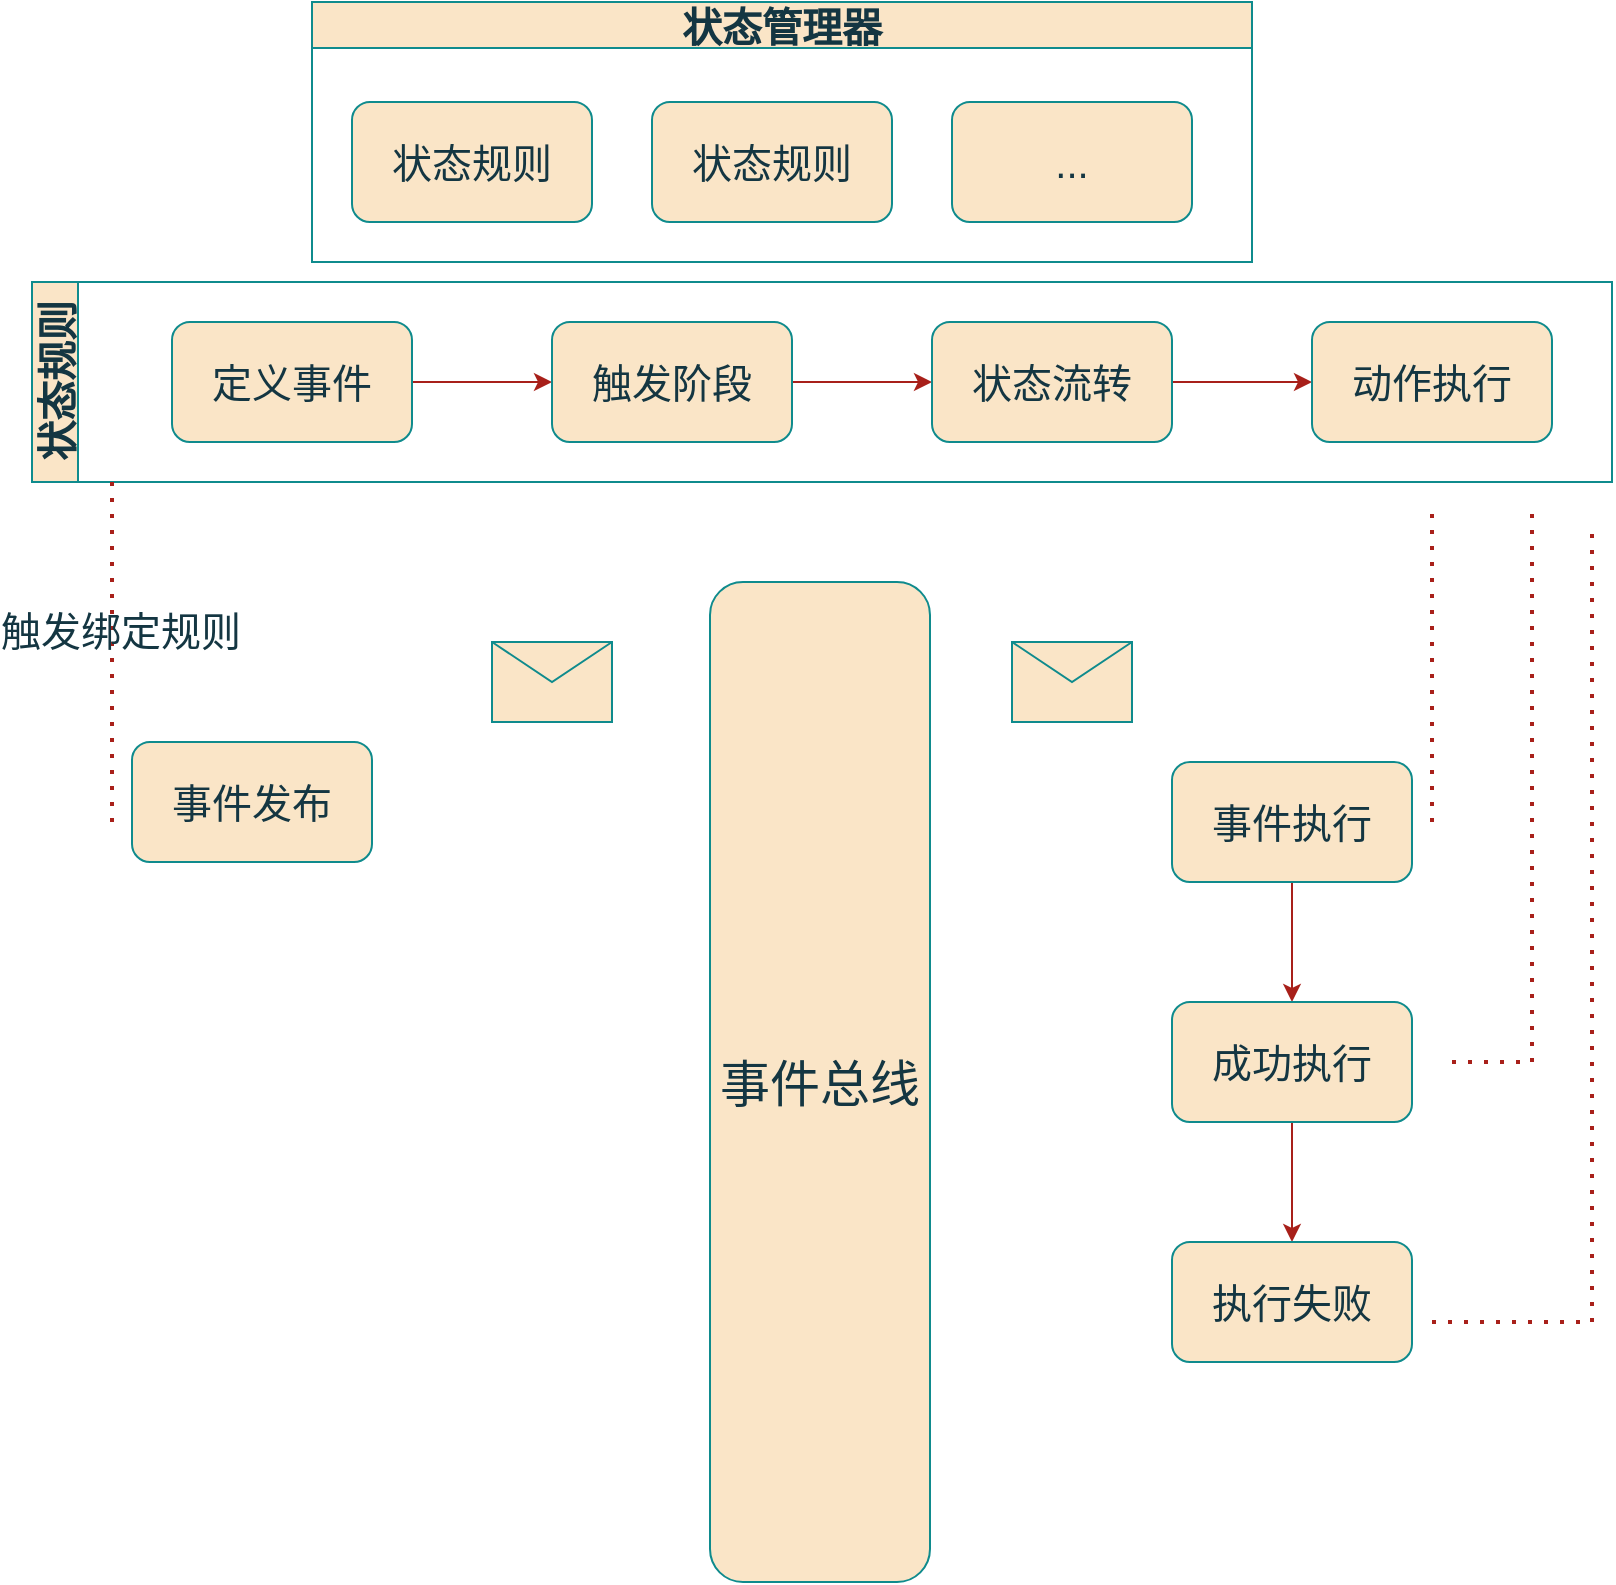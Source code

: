 <mxfile version="24.2.2" type="github">
  <diagram name="第 1 页" id="azeuemCkckMYmFKfc3Pb">
    <mxGraphModel dx="1434" dy="1915" grid="1" gridSize="10" guides="1" tooltips="1" connect="1" arrows="1" fold="1" page="1" pageScale="1" pageWidth="827" pageHeight="1169" math="0" shadow="0">
      <root>
        <mxCell id="0" />
        <mxCell id="1" parent="0" />
        <mxCell id="LAxkSUaHvumqdf8n7f9d-1" value="&lt;font style=&quot;font-size: 25px;&quot;&gt;事件总线&lt;/font&gt;" style="rounded=1;whiteSpace=wrap;html=1;labelBackgroundColor=none;fillColor=#FAE5C7;strokeColor=#0F8B8D;fontColor=#143642;" vertex="1" parent="1">
          <mxGeometry x="359" y="210" width="110" height="500" as="geometry" />
        </mxCell>
        <mxCell id="LAxkSUaHvumqdf8n7f9d-4" value="&lt;font style=&quot;font-size: 20px;&quot;&gt;状态管理器&lt;/font&gt;" style="swimlane;whiteSpace=wrap;html=1;labelBackgroundColor=none;fillColor=#FAE5C7;strokeColor=#0F8B8D;fontColor=#143642;" vertex="1" parent="1">
          <mxGeometry x="160" y="-80" width="470" height="130" as="geometry" />
        </mxCell>
        <mxCell id="LAxkSUaHvumqdf8n7f9d-5" value="&lt;font style=&quot;font-size: 20px;&quot;&gt;状态规则&lt;/font&gt;" style="rounded=1;whiteSpace=wrap;html=1;labelBackgroundColor=none;fillColor=#FAE5C7;strokeColor=#0F8B8D;fontColor=#143642;" vertex="1" parent="LAxkSUaHvumqdf8n7f9d-4">
          <mxGeometry x="20" y="50" width="120" height="60" as="geometry" />
        </mxCell>
        <mxCell id="LAxkSUaHvumqdf8n7f9d-6" value="&lt;font style=&quot;font-size: 20px;&quot;&gt;状态规则&lt;/font&gt;" style="rounded=1;whiteSpace=wrap;html=1;labelBackgroundColor=none;fillColor=#FAE5C7;strokeColor=#0F8B8D;fontColor=#143642;" vertex="1" parent="LAxkSUaHvumqdf8n7f9d-4">
          <mxGeometry x="170" y="50" width="120" height="60" as="geometry" />
        </mxCell>
        <mxCell id="LAxkSUaHvumqdf8n7f9d-7" value="&lt;font style=&quot;font-size: 20px;&quot;&gt;...&lt;/font&gt;" style="rounded=1;whiteSpace=wrap;html=1;labelBackgroundColor=none;fillColor=#FAE5C7;strokeColor=#0F8B8D;fontColor=#143642;" vertex="1" parent="LAxkSUaHvumqdf8n7f9d-4">
          <mxGeometry x="320" y="50" width="120" height="60" as="geometry" />
        </mxCell>
        <mxCell id="LAxkSUaHvumqdf8n7f9d-10" value="&lt;font style=&quot;font-size: 20px;&quot;&gt;事件发布&lt;/font&gt;" style="rounded=1;whiteSpace=wrap;html=1;labelBackgroundColor=none;fillColor=#FAE5C7;strokeColor=#0F8B8D;fontColor=#143642;" vertex="1" parent="1">
          <mxGeometry x="70" y="290" width="120" height="60" as="geometry" />
        </mxCell>
        <mxCell id="LAxkSUaHvumqdf8n7f9d-12" value="" style="shape=message;html=1;html=1;outlineConnect=0;labelPosition=center;verticalLabelPosition=bottom;align=center;verticalAlign=top;labelBackgroundColor=none;fillColor=#FAE5C7;strokeColor=#0F8B8D;fontColor=#143642;" vertex="1" parent="1">
          <mxGeometry x="250" y="240" width="60" height="40" as="geometry" />
        </mxCell>
        <mxCell id="LAxkSUaHvumqdf8n7f9d-19" value="" style="edgeStyle=orthogonalEdgeStyle;rounded=0;orthogonalLoop=1;jettySize=auto;html=1;labelBackgroundColor=none;strokeColor=#A8201A;fontColor=default;" edge="1" parent="1" source="LAxkSUaHvumqdf8n7f9d-15" target="LAxkSUaHvumqdf8n7f9d-17">
          <mxGeometry relative="1" as="geometry" />
        </mxCell>
        <mxCell id="LAxkSUaHvumqdf8n7f9d-15" value="&lt;font style=&quot;font-size: 20px;&quot;&gt;事件执行&lt;/font&gt;" style="rounded=1;whiteSpace=wrap;html=1;labelBackgroundColor=none;fillColor=#FAE5C7;strokeColor=#0F8B8D;fontColor=#143642;" vertex="1" parent="1">
          <mxGeometry x="590" y="300" width="120" height="60" as="geometry" />
        </mxCell>
        <mxCell id="LAxkSUaHvumqdf8n7f9d-16" value="" style="shape=message;html=1;html=1;outlineConnect=0;labelPosition=center;verticalLabelPosition=bottom;align=center;verticalAlign=top;labelBackgroundColor=none;fillColor=#FAE5C7;strokeColor=#0F8B8D;fontColor=#143642;" vertex="1" parent="1">
          <mxGeometry x="510" y="240" width="60" height="40" as="geometry" />
        </mxCell>
        <mxCell id="LAxkSUaHvumqdf8n7f9d-20" value="" style="edgeStyle=orthogonalEdgeStyle;rounded=0;orthogonalLoop=1;jettySize=auto;html=1;labelBackgroundColor=none;strokeColor=#A8201A;fontColor=default;" edge="1" parent="1" source="LAxkSUaHvumqdf8n7f9d-17" target="LAxkSUaHvumqdf8n7f9d-18">
          <mxGeometry relative="1" as="geometry" />
        </mxCell>
        <mxCell id="LAxkSUaHvumqdf8n7f9d-17" value="&lt;font style=&quot;font-size: 20px;&quot;&gt;成功执行&lt;/font&gt;" style="rounded=1;whiteSpace=wrap;html=1;labelBackgroundColor=none;fillColor=#FAE5C7;strokeColor=#0F8B8D;fontColor=#143642;" vertex="1" parent="1">
          <mxGeometry x="590" y="420" width="120" height="60" as="geometry" />
        </mxCell>
        <mxCell id="LAxkSUaHvumqdf8n7f9d-18" value="&lt;font style=&quot;font-size: 20px;&quot;&gt;执行失败&lt;/font&gt;" style="rounded=1;whiteSpace=wrap;html=1;labelBackgroundColor=none;fillColor=#FAE5C7;strokeColor=#0F8B8D;fontColor=#143642;" vertex="1" parent="1">
          <mxGeometry x="590" y="540" width="120" height="60" as="geometry" />
        </mxCell>
        <mxCell id="LAxkSUaHvumqdf8n7f9d-26" value="&lt;font style=&quot;font-size: 20px;&quot;&gt;状态规则&lt;/font&gt;" style="swimlane;horizontal=0;whiteSpace=wrap;html=1;startSize=23;labelBackgroundColor=none;fillColor=#FAE5C7;strokeColor=#0F8B8D;fontColor=#143642;" vertex="1" parent="1">
          <mxGeometry x="20" y="60" width="790" height="100" as="geometry" />
        </mxCell>
        <mxCell id="LAxkSUaHvumqdf8n7f9d-29" value="" style="edgeStyle=orthogonalEdgeStyle;rounded=0;orthogonalLoop=1;jettySize=auto;html=1;labelBackgroundColor=none;strokeColor=#A8201A;fontColor=default;" edge="1" parent="LAxkSUaHvumqdf8n7f9d-26" source="LAxkSUaHvumqdf8n7f9d-27" target="LAxkSUaHvumqdf8n7f9d-28">
          <mxGeometry relative="1" as="geometry" />
        </mxCell>
        <mxCell id="LAxkSUaHvumqdf8n7f9d-27" value="&lt;font style=&quot;font-size: 20px;&quot;&gt;定义事件&lt;/font&gt;" style="rounded=1;whiteSpace=wrap;html=1;labelBackgroundColor=none;fillColor=#FAE5C7;strokeColor=#0F8B8D;fontColor=#143642;" vertex="1" parent="LAxkSUaHvumqdf8n7f9d-26">
          <mxGeometry x="70" y="20" width="120" height="60" as="geometry" />
        </mxCell>
        <mxCell id="LAxkSUaHvumqdf8n7f9d-32" value="" style="edgeStyle=orthogonalEdgeStyle;rounded=0;orthogonalLoop=1;jettySize=auto;html=1;labelBackgroundColor=none;strokeColor=#A8201A;fontColor=default;" edge="1" parent="LAxkSUaHvumqdf8n7f9d-26" source="LAxkSUaHvumqdf8n7f9d-28" target="LAxkSUaHvumqdf8n7f9d-31">
          <mxGeometry relative="1" as="geometry" />
        </mxCell>
        <mxCell id="LAxkSUaHvumqdf8n7f9d-28" value="&lt;span style=&quot;font-size: 20px;&quot;&gt;触发阶段&lt;/span&gt;" style="rounded=1;whiteSpace=wrap;html=1;labelBackgroundColor=none;fillColor=#FAE5C7;strokeColor=#0F8B8D;fontColor=#143642;" vertex="1" parent="LAxkSUaHvumqdf8n7f9d-26">
          <mxGeometry x="260" y="20" width="120" height="60" as="geometry" />
        </mxCell>
        <mxCell id="LAxkSUaHvumqdf8n7f9d-34" value="" style="edgeStyle=orthogonalEdgeStyle;rounded=0;orthogonalLoop=1;jettySize=auto;html=1;labelBackgroundColor=none;strokeColor=#A8201A;fontColor=default;" edge="1" parent="LAxkSUaHvumqdf8n7f9d-26" source="LAxkSUaHvumqdf8n7f9d-31" target="LAxkSUaHvumqdf8n7f9d-33">
          <mxGeometry relative="1" as="geometry" />
        </mxCell>
        <mxCell id="LAxkSUaHvumqdf8n7f9d-31" value="&lt;span style=&quot;font-size: 20px;&quot;&gt;状态流转&lt;/span&gt;" style="rounded=1;whiteSpace=wrap;html=1;labelBackgroundColor=none;fillColor=#FAE5C7;strokeColor=#0F8B8D;fontColor=#143642;" vertex="1" parent="LAxkSUaHvumqdf8n7f9d-26">
          <mxGeometry x="450" y="20" width="120" height="60" as="geometry" />
        </mxCell>
        <mxCell id="LAxkSUaHvumqdf8n7f9d-33" value="&lt;font style=&quot;font-size: 20px;&quot;&gt;动作执行&lt;/font&gt;" style="rounded=1;whiteSpace=wrap;html=1;labelBackgroundColor=none;fillColor=#FAE5C7;strokeColor=#0F8B8D;fontColor=#143642;" vertex="1" parent="LAxkSUaHvumqdf8n7f9d-26">
          <mxGeometry x="640" y="20" width="120" height="60" as="geometry" />
        </mxCell>
        <mxCell id="LAxkSUaHvumqdf8n7f9d-35" value="" style="endArrow=none;dashed=1;html=1;dashPattern=1 3;strokeWidth=2;rounded=0;labelBackgroundColor=none;strokeColor=#A8201A;fontColor=default;" edge="1" parent="1">
          <mxGeometry width="50" height="50" relative="1" as="geometry">
            <mxPoint x="60" y="330" as="sourcePoint" />
            <mxPoint x="60" y="160" as="targetPoint" />
            <Array as="points">
              <mxPoint x="60" y="250" />
            </Array>
          </mxGeometry>
        </mxCell>
        <mxCell id="LAxkSUaHvumqdf8n7f9d-39" value="&lt;font style=&quot;font-size: 20px;&quot;&gt;触发绑定规则&lt;/font&gt;" style="edgeLabel;html=1;align=center;verticalAlign=middle;resizable=0;points=[];labelBackgroundColor=none;fontColor=#143642;" vertex="1" connectable="0" parent="LAxkSUaHvumqdf8n7f9d-35">
          <mxGeometry x="0.129" y="-4" relative="1" as="geometry">
            <mxPoint as="offset" />
          </mxGeometry>
        </mxCell>
        <mxCell id="LAxkSUaHvumqdf8n7f9d-36" value="" style="endArrow=none;dashed=1;html=1;dashPattern=1 3;strokeWidth=2;rounded=0;labelBackgroundColor=none;strokeColor=#A8201A;fontColor=default;" edge="1" parent="1">
          <mxGeometry width="50" height="50" relative="1" as="geometry">
            <mxPoint x="720" y="330" as="sourcePoint" />
            <mxPoint x="720" y="170" as="targetPoint" />
          </mxGeometry>
        </mxCell>
        <mxCell id="LAxkSUaHvumqdf8n7f9d-37" value="" style="endArrow=none;dashed=1;html=1;dashPattern=1 3;strokeWidth=2;rounded=0;labelBackgroundColor=none;strokeColor=#A8201A;fontColor=default;" edge="1" parent="1">
          <mxGeometry width="50" height="50" relative="1" as="geometry">
            <mxPoint x="730" y="450" as="sourcePoint" />
            <mxPoint x="770" y="170" as="targetPoint" />
            <Array as="points">
              <mxPoint x="770" y="450" />
            </Array>
          </mxGeometry>
        </mxCell>
        <mxCell id="LAxkSUaHvumqdf8n7f9d-38" value="" style="endArrow=none;dashed=1;html=1;dashPattern=1 3;strokeWidth=2;rounded=0;labelBackgroundColor=none;strokeColor=#A8201A;fontColor=default;" edge="1" parent="1">
          <mxGeometry width="50" height="50" relative="1" as="geometry">
            <mxPoint x="720" y="580" as="sourcePoint" />
            <mxPoint x="800" y="180" as="targetPoint" />
            <Array as="points">
              <mxPoint x="800" y="580" />
            </Array>
          </mxGeometry>
        </mxCell>
      </root>
    </mxGraphModel>
  </diagram>
</mxfile>
